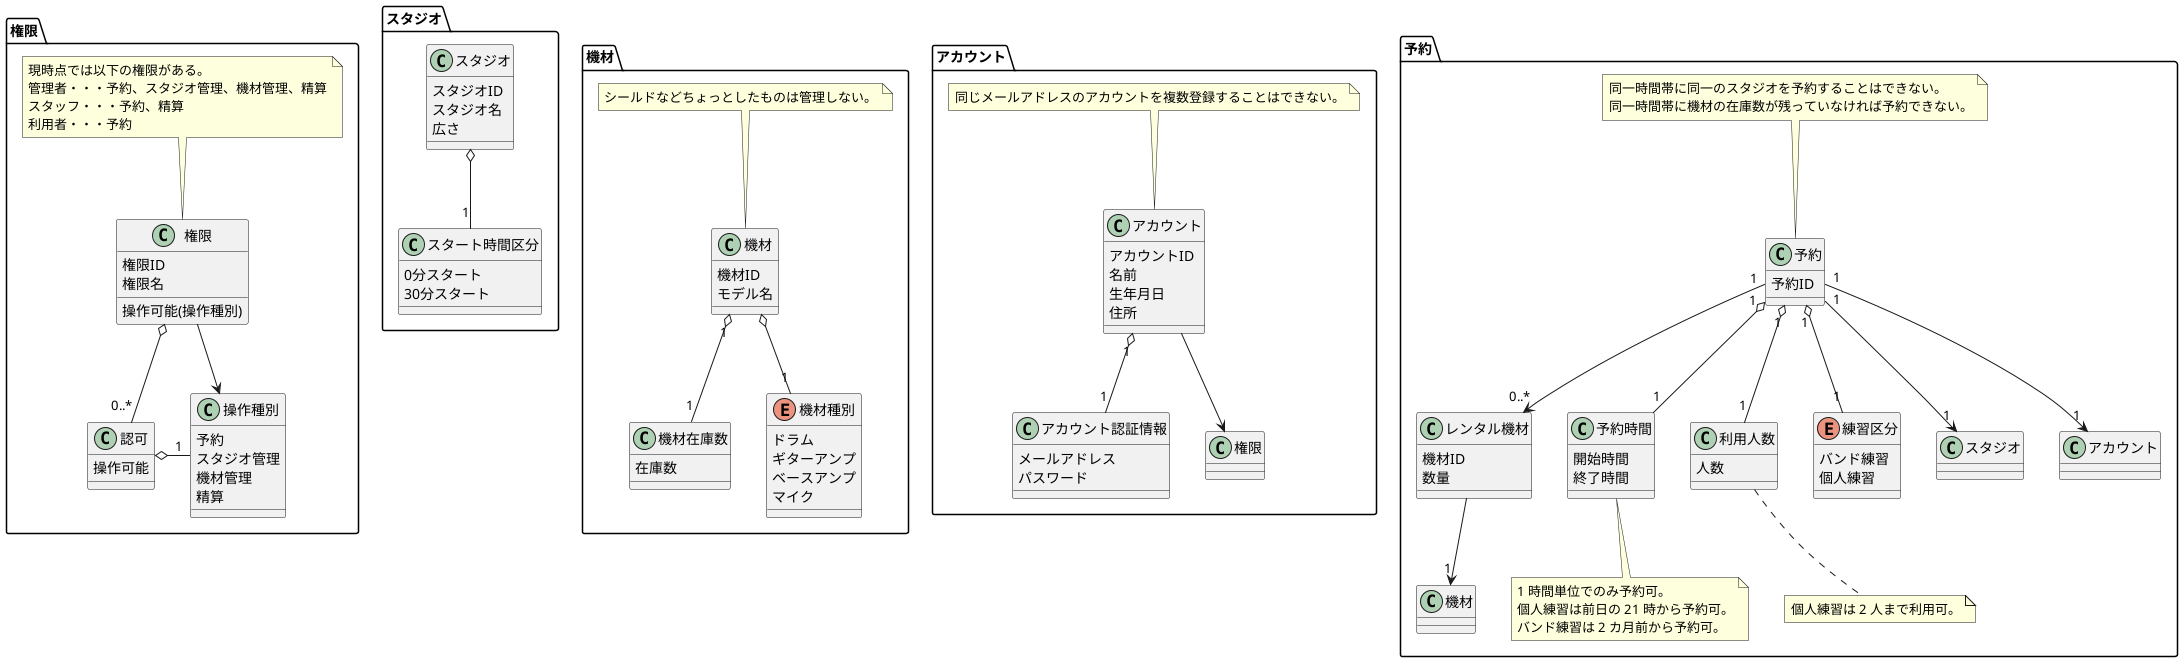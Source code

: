 @startuml DomainModel

package スタジオ {
    class スタジオ {
        スタジオID
        スタジオ名
        広さ
    }

    class スタート時間区分 {
        0分スタート
        30分スタート
    }

    スタジオ o-- "1" スタート時間区分
}

package 機材 {
    class 機材 {
        機材ID
        モデル名
    }

    class 機材在庫数 {
        在庫数
    }

    enum 機材種別 {
        ドラム
        ギターアンプ
        ベースアンプ
        マイク
    }

    機材 o-- "1" 機材種別
    機材 "1" o-- "1" 機材在庫数

    note top of 機材
    シールドなどちょっとしたものは管理しない。
    end note
}

package アカウント {
    class アカウント {
        アカウントID
        名前
        生年月日
        住所
    }

    class アカウント認証情報 {
        メールアドレス
        パスワード
    }

    アカウント "1" o-- "1" アカウント認証情報
    アカウント --> 権限

    note top of アカウント
    同じメールアドレスのアカウントを複数登録することはできない。
    end note
}

package 権限 {
    class 権限 {
        権限ID
        権限名
        操作可能(操作種別)
    }

    class 認可 {
        操作可能
    }

    class 操作種別 {
        予約
        スタジオ管理
        機材管理
        精算
    }

    権限 o-- "0..*" 認可
    認可 o- "1" 操作種別
    権限 --> 操作種別

    note top of 権限
    現時点では以下の権限がある。
    管理者・・・予約、スタジオ管理、機材管理、精算
    スタッフ・・・予約、精算
    利用者・・・予約
    end note
}

package 予約 {
    class 予約 {
        予約ID
    }

    class レンタル機材 {
        機材ID
        数量
    }

    class 予約時間 {
        開始時間
        終了時間
    }

    class 利用人数 {
        人数
    }

    enum 練習区分 {
        バンド練習
        個人練習
    }

    予約 "1" --> "1" スタジオ
    予約 "1" --> "1" アカウント
    予約 "1" o-- "1" 練習区分
    予約 "1" o-- "1" 予約時間
    予約 "1" o-- "1" 利用人数
    予約 "1" --> "0..*" レンタル機材
    レンタル機材 --> "1" 機材

    note top of 予約
    同一時間帯に同一のスタジオを予約することはできない。
    同一時間帯に機材の在庫数が残っていなければ予約できない。
    end note

    note bottom of 予約時間
    1 時間単位でのみ予約可。
    個人練習は前日の 21 時から予約可。
    バンド練習は 2 カ月前から予約可。
    end note

    note bottom of 利用人数
    個人練習は 2 人まで利用可。
    end note
}

@enduml

